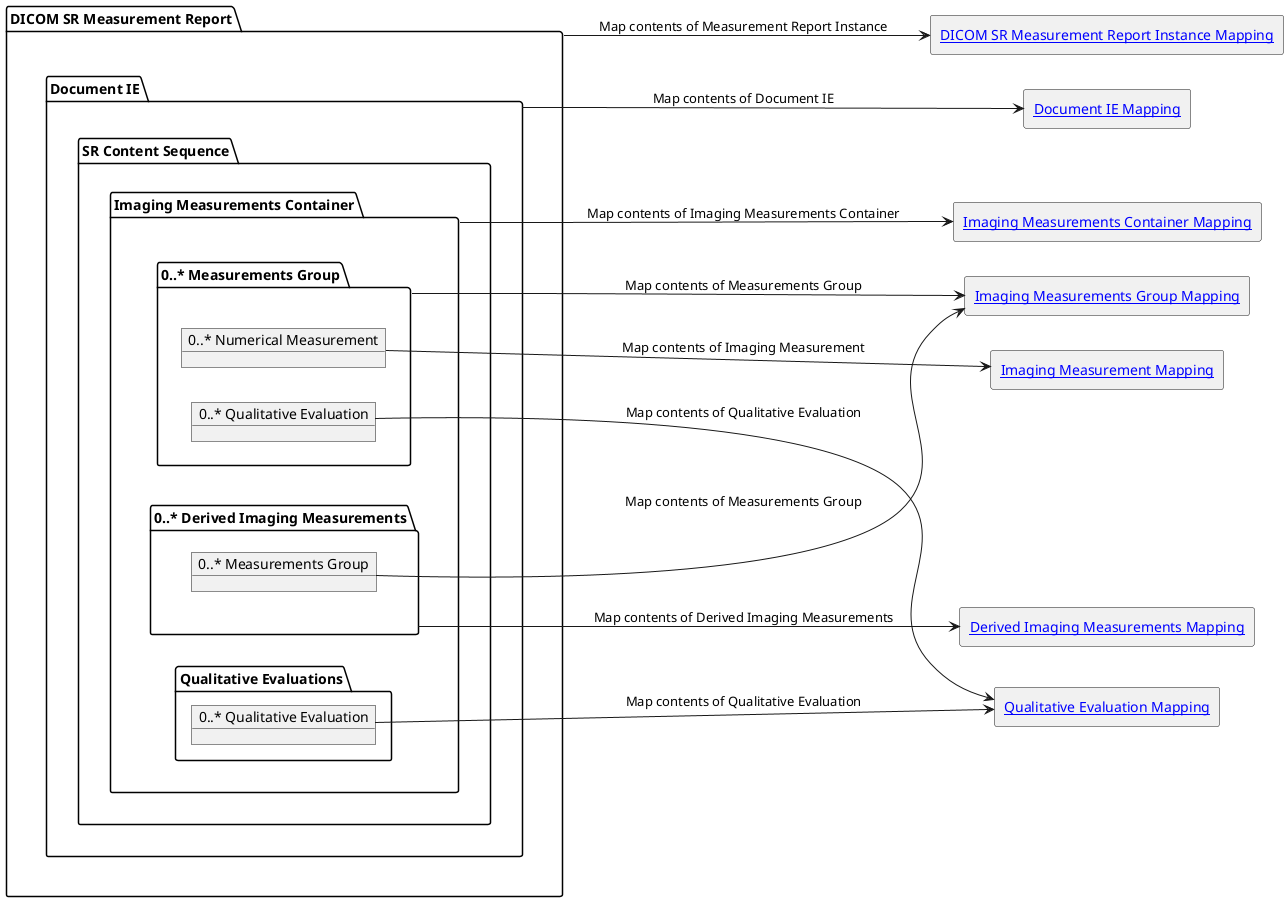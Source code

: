 @startuml dicom_sr_measurement_report_mapping_overview
skinparam componentStyle rectangle
allowmixing
left to right direction
package "DICOM SR Measurement Report" as measurementReport {
    package "Document IE" as documentIE {
        package "SR Content Sequence" as srContentSequence {
            package "Imaging Measurements Container" as imagingMeasurementsContainer {
                package "0..* Measurements Group" as measurementsGroup {
                    object "0..* Numerical Measurement" as numericalMeasurement
                    object "0..* Qualitative Evaluation" as measurementGroupQualitativeEvaluation
                }
                package "0..* Derived Imaging Measurements" as derivedImagingMeasurements {
                    object "0..* Measurements Group" as derivedMeasurementsGroup
                }
                package "Qualitative Evaluations" as qualitativeEvaluations {
                    object "0..* Qualitative Evaluation" as qualitativeEvaluation
                }
            }
        }
    }
}

component "[[mapping.html#sr_instance DICOM SR Measurement Report Instance Mapping]]" as measurementReportInstanceMapping
component "[[mapping.html#sr_document Document IE Mapping]]" as documentIEMapping
component "[[mapping.html#imaging_measurements_container Imaging Measurements Container Mapping]]" as imagingMeasurementsContainerMapping
component "[[mapping.html#imaging_measurement_group Imaging Measurements Group Mapping]]" as imagingMeasurementGroupMapping
component "[[mapping.html#imaging_measurement Imaging Measurement Mapping]]" as imagingMeasurementMapping
component "[[mapping.html#qualitative_evaluation Qualitative Evaluation Mapping]]" as qualitativeEvaluationMapping
component "[[mapping.html#derived_imaging_measurements Derived Imaging Measurements Mapping]]" as derivedImagingMeasurementsMapping

measurementReport --> measurementReportInstanceMapping: Map contents of Measurement Report Instance
documentIE --> documentIEMapping: Map contents of Document IE
imagingMeasurementsContainer --> imagingMeasurementsContainerMapping: Map contents of Imaging Measurements Container
measurementsGroup --> imagingMeasurementGroupMapping: Map contents of Measurements Group
numericalMeasurement --> imagingMeasurementMapping: Map contents of Imaging Measurement
measurementGroupQualitativeEvaluation --> qualitativeEvaluationMapping: Map contents of Qualitative Evaluation
derivedImagingMeasurements --> derivedImagingMeasurementsMapping: Map contents of Derived Imaging Measurements
derivedMeasurementsGroup --> imagingMeasurementGroupMapping: Map contents of Measurements Group
qualitativeEvaluation --> qualitativeEvaluationMapping: Map contents of Qualitative Evaluation

@enduml